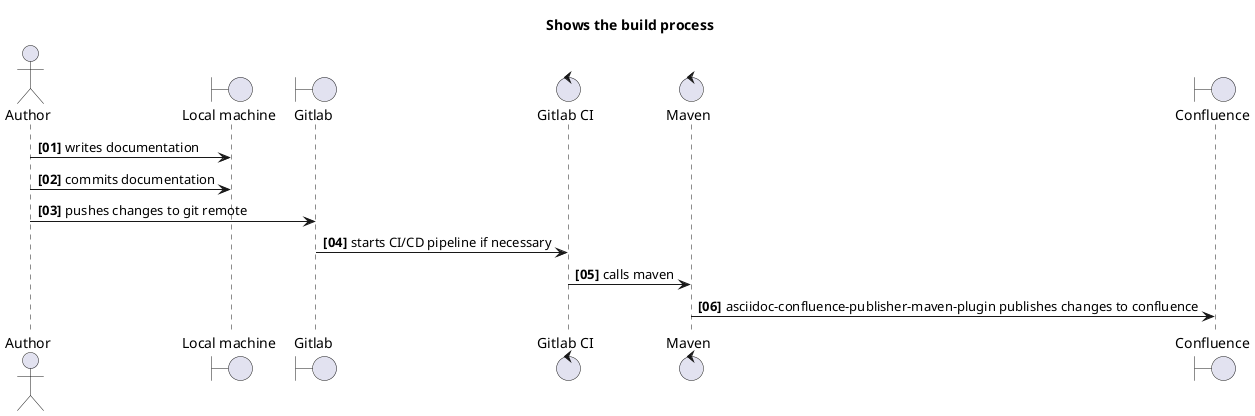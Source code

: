 @startuml buildprocess

title
    Shows the build process
end title

autonumber "<B>[00]"
actor Author as author
boundary "Local machine" as local
boundary Gitlab as gitlab
control "Gitlab CI" as pipeline
control Maven as mvn
boundary Confluence as target

author -> local : writes documentation
author -> local : commits documentation
author -> gitlab : pushes changes to git remote
gitlab -> pipeline : starts CI/CD pipeline if necessary
pipeline -> mvn : calls maven
mvn -> target : asciidoc-confluence-publisher-maven-plugin publishes changes to confluence

@enduml